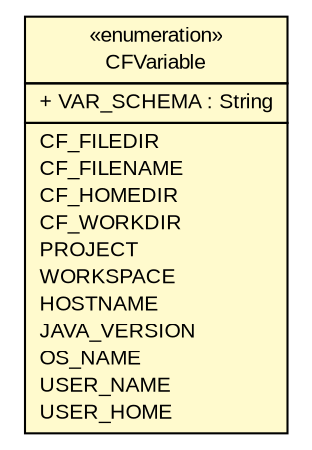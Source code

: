 #!/usr/local/bin/dot
#
# Class diagram 
# Generated by UMLGraph version R5_6-24-gf6e263 (http://www.umlgraph.org/)
#

digraph G {
	edge [fontname="arial",fontsize=10,labelfontname="arial",labelfontsize=10];
	node [fontname="arial",fontsize=10,shape=plaintext];
	nodesep=0.25;
	ranksep=0.5;
	// gov.sandia.cf.constants.CFVariable
	c56610 [label=<<table title="gov.sandia.cf.constants.CFVariable" border="0" cellborder="1" cellspacing="0" cellpadding="2" port="p" bgcolor="lemonChiffon" href="./CFVariable.html">
		<tr><td><table border="0" cellspacing="0" cellpadding="1">
<tr><td align="center" balign="center"> &#171;enumeration&#187; </td></tr>
<tr><td align="center" balign="center"> CFVariable </td></tr>
		</table></td></tr>
		<tr><td><table border="0" cellspacing="0" cellpadding="1">
<tr><td align="left" balign="left"> + VAR_SCHEMA : String </td></tr>
		</table></td></tr>
		<tr><td><table border="0" cellspacing="0" cellpadding="1">
<tr><td align="left" balign="left"> CF_FILEDIR </td></tr>
<tr><td align="left" balign="left"> CF_FILENAME </td></tr>
<tr><td align="left" balign="left"> CF_HOMEDIR </td></tr>
<tr><td align="left" balign="left"> CF_WORKDIR </td></tr>
<tr><td align="left" balign="left"> PROJECT </td></tr>
<tr><td align="left" balign="left"> WORKSPACE </td></tr>
<tr><td align="left" balign="left"> HOSTNAME </td></tr>
<tr><td align="left" balign="left"> JAVA_VERSION </td></tr>
<tr><td align="left" balign="left"> OS_NAME </td></tr>
<tr><td align="left" balign="left"> USER_NAME </td></tr>
<tr><td align="left" balign="left"> USER_HOME </td></tr>
		</table></td></tr>
		</table>>, URL="./CFVariable.html", fontname="arial", fontcolor="black", fontsize=10.0];
}

